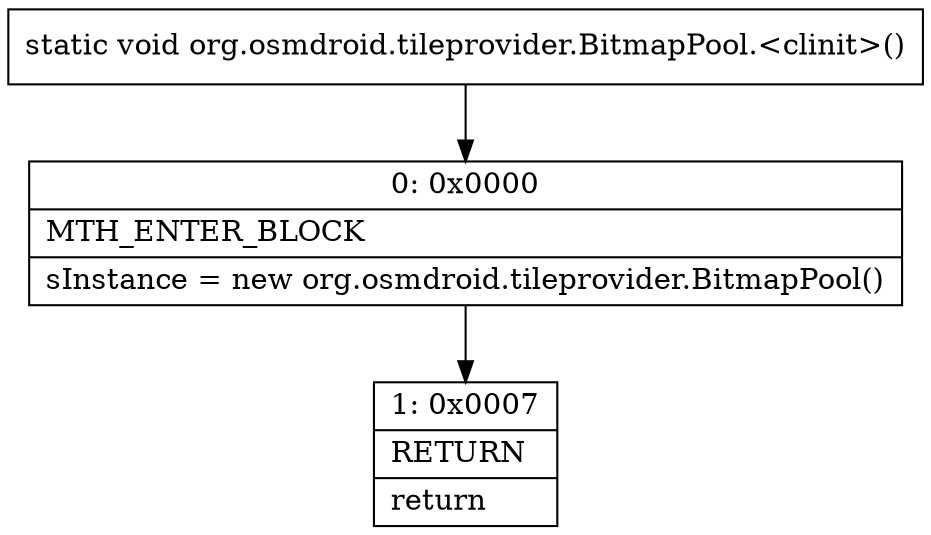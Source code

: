 digraph "CFG fororg.osmdroid.tileprovider.BitmapPool.\<clinit\>()V" {
Node_0 [shape=record,label="{0\:\ 0x0000|MTH_ENTER_BLOCK\l|sInstance = new org.osmdroid.tileprovider.BitmapPool()\l}"];
Node_1 [shape=record,label="{1\:\ 0x0007|RETURN\l|return\l}"];
MethodNode[shape=record,label="{static void org.osmdroid.tileprovider.BitmapPool.\<clinit\>() }"];
MethodNode -> Node_0;
Node_0 -> Node_1;
}

